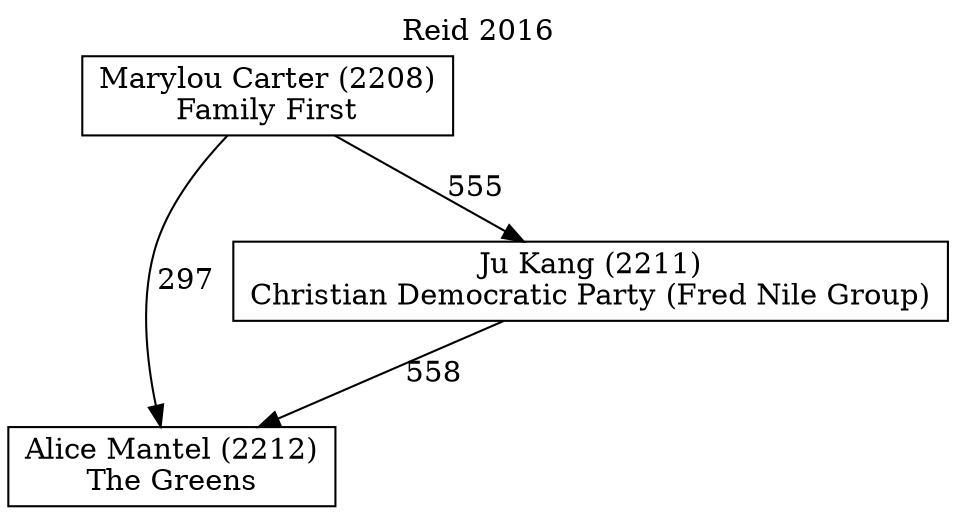// House preference flow
digraph "Alice Mantel (2212)_Reid_2016" {
	graph [label="Reid 2016" labelloc=t mclimit=10]
	node [shape=box]
	"Marylou Carter (2208)" [label="Marylou Carter (2208)
Family First"]
	"Alice Mantel (2212)" [label="Alice Mantel (2212)
The Greens"]
	"Ju Kang (2211)" [label="Ju Kang (2211)
Christian Democratic Party (Fred Nile Group)"]
	"Marylou Carter (2208)" -> "Alice Mantel (2212)" [label=297]
	"Marylou Carter (2208)" -> "Ju Kang (2211)" [label=555]
	"Ju Kang (2211)" -> "Alice Mantel (2212)" [label=558]
}
